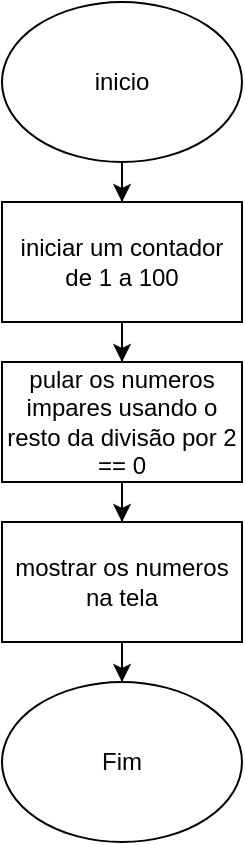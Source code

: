 <mxfile version="22.0.4" type="device">
  <diagram name="Página-1" id="ofBrYyHY6vX1dDvHTTTh">
    <mxGraphModel dx="1042" dy="569" grid="1" gridSize="10" guides="1" tooltips="1" connect="1" arrows="1" fold="1" page="1" pageScale="1" pageWidth="827" pageHeight="1169" math="0" shadow="0">
      <root>
        <mxCell id="0" />
        <mxCell id="1" parent="0" />
        <mxCell id="ehup9AuHFFNwQckDkC1y-7" style="edgeStyle=orthogonalEdgeStyle;rounded=0;orthogonalLoop=1;jettySize=auto;html=1;exitX=0.5;exitY=1;exitDx=0;exitDy=0;" edge="1" parent="1" source="ehup9AuHFFNwQckDkC1y-1" target="ehup9AuHFFNwQckDkC1y-2">
          <mxGeometry relative="1" as="geometry" />
        </mxCell>
        <mxCell id="ehup9AuHFFNwQckDkC1y-1" value="inicio" style="ellipse;whiteSpace=wrap;html=1;" vertex="1" parent="1">
          <mxGeometry x="354" y="20" width="120" height="80" as="geometry" />
        </mxCell>
        <mxCell id="ehup9AuHFFNwQckDkC1y-8" style="edgeStyle=orthogonalEdgeStyle;rounded=0;orthogonalLoop=1;jettySize=auto;html=1;exitX=0.5;exitY=1;exitDx=0;exitDy=0;" edge="1" parent="1" source="ehup9AuHFFNwQckDkC1y-2" target="ehup9AuHFFNwQckDkC1y-3">
          <mxGeometry relative="1" as="geometry" />
        </mxCell>
        <mxCell id="ehup9AuHFFNwQckDkC1y-2" value="iniciar um contador de 1 a 100" style="rounded=0;whiteSpace=wrap;html=1;" vertex="1" parent="1">
          <mxGeometry x="354" y="120" width="120" height="60" as="geometry" />
        </mxCell>
        <mxCell id="ehup9AuHFFNwQckDkC1y-9" style="edgeStyle=orthogonalEdgeStyle;rounded=0;orthogonalLoop=1;jettySize=auto;html=1;exitX=0.5;exitY=1;exitDx=0;exitDy=0;" edge="1" parent="1" source="ehup9AuHFFNwQckDkC1y-3" target="ehup9AuHFFNwQckDkC1y-4">
          <mxGeometry relative="1" as="geometry" />
        </mxCell>
        <mxCell id="ehup9AuHFFNwQckDkC1y-3" value="pular os numeros impares usando o resto da divisão por 2 == 0" style="rounded=0;whiteSpace=wrap;html=1;" vertex="1" parent="1">
          <mxGeometry x="354" y="200" width="120" height="60" as="geometry" />
        </mxCell>
        <mxCell id="ehup9AuHFFNwQckDkC1y-10" style="edgeStyle=orthogonalEdgeStyle;rounded=0;orthogonalLoop=1;jettySize=auto;html=1;exitX=0.5;exitY=1;exitDx=0;exitDy=0;" edge="1" parent="1" source="ehup9AuHFFNwQckDkC1y-4" target="ehup9AuHFFNwQckDkC1y-6">
          <mxGeometry relative="1" as="geometry" />
        </mxCell>
        <mxCell id="ehup9AuHFFNwQckDkC1y-4" value="mostrar os numeros na tela" style="rounded=0;whiteSpace=wrap;html=1;" vertex="1" parent="1">
          <mxGeometry x="354" y="280" width="120" height="60" as="geometry" />
        </mxCell>
        <mxCell id="ehup9AuHFFNwQckDkC1y-6" value="Fim" style="ellipse;whiteSpace=wrap;html=1;" vertex="1" parent="1">
          <mxGeometry x="354" y="360" width="120" height="80" as="geometry" />
        </mxCell>
      </root>
    </mxGraphModel>
  </diagram>
</mxfile>
